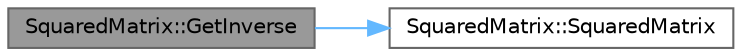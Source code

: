 digraph "SquaredMatrix::GetInverse"
{
 // LATEX_PDF_SIZE
  bgcolor="transparent";
  edge [fontname=Helvetica,fontsize=10,labelfontname=Helvetica,labelfontsize=10];
  node [fontname=Helvetica,fontsize=10,shape=box,height=0.2,width=0.9];
  rankdir="LR";
  Node1 [label="SquaredMatrix::GetInverse",height=0.2,width=0.4,color="gray40", fillcolor="grey60", style="filled", fontcolor="black",tooltip="Finds inversion of matrix."];
  Node1 -> Node2 [color="steelblue1",style="solid"];
  Node2 [label="SquaredMatrix::SquaredMatrix",height=0.2,width=0.4,color="grey40", fillcolor="white", style="filled",URL="$class_squared_matrix.html#a219d0db15cbea63b70a3ba13a44db511",tooltip=" "];
}
